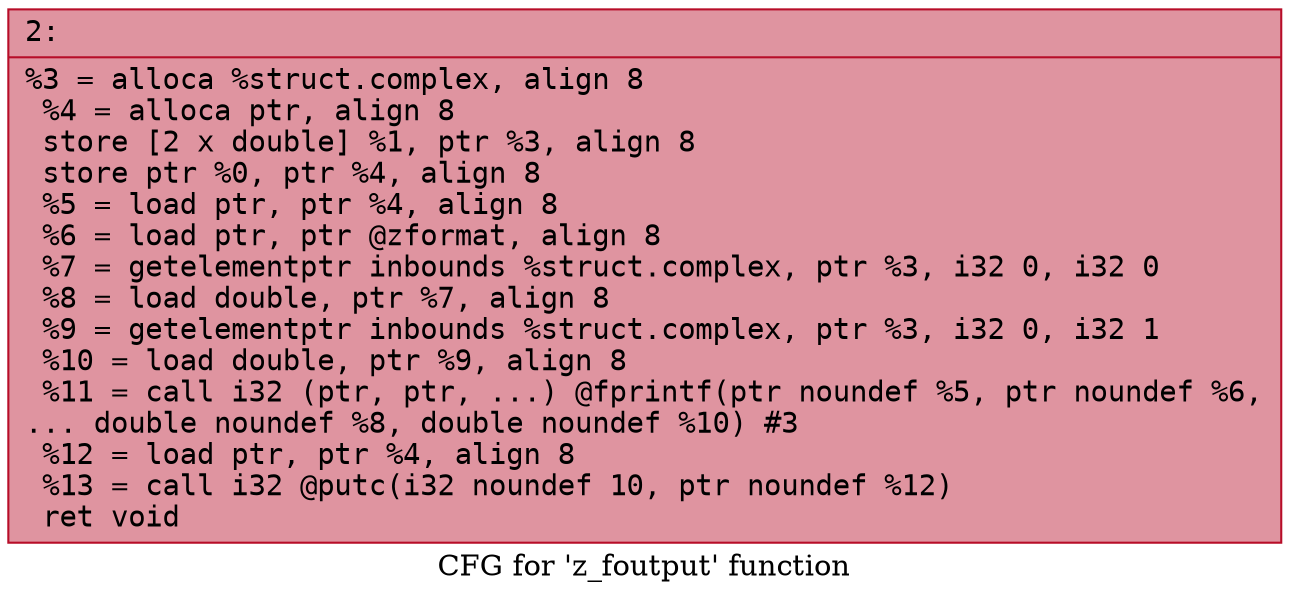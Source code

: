 digraph "CFG for 'z_foutput' function" {
	label="CFG for 'z_foutput' function";

	Node0x60000276d090 [shape=record,color="#b70d28ff", style=filled, fillcolor="#b70d2870" fontname="Courier",label="{2:\l|  %3 = alloca %struct.complex, align 8\l  %4 = alloca ptr, align 8\l  store [2 x double] %1, ptr %3, align 8\l  store ptr %0, ptr %4, align 8\l  %5 = load ptr, ptr %4, align 8\l  %6 = load ptr, ptr @zformat, align 8\l  %7 = getelementptr inbounds %struct.complex, ptr %3, i32 0, i32 0\l  %8 = load double, ptr %7, align 8\l  %9 = getelementptr inbounds %struct.complex, ptr %3, i32 0, i32 1\l  %10 = load double, ptr %9, align 8\l  %11 = call i32 (ptr, ptr, ...) @fprintf(ptr noundef %5, ptr noundef %6,\l... double noundef %8, double noundef %10) #3\l  %12 = load ptr, ptr %4, align 8\l  %13 = call i32 @putc(i32 noundef 10, ptr noundef %12)\l  ret void\l}"];
}
